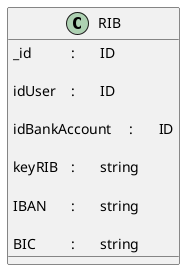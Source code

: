 @startuml


class RIB {
	_id		:	ID
	
	idUser	:	ID

	idBankAccount	:	ID

	keyRIB	:	string

	IBAN	:	string

	BIC		:	string
}

@enduml